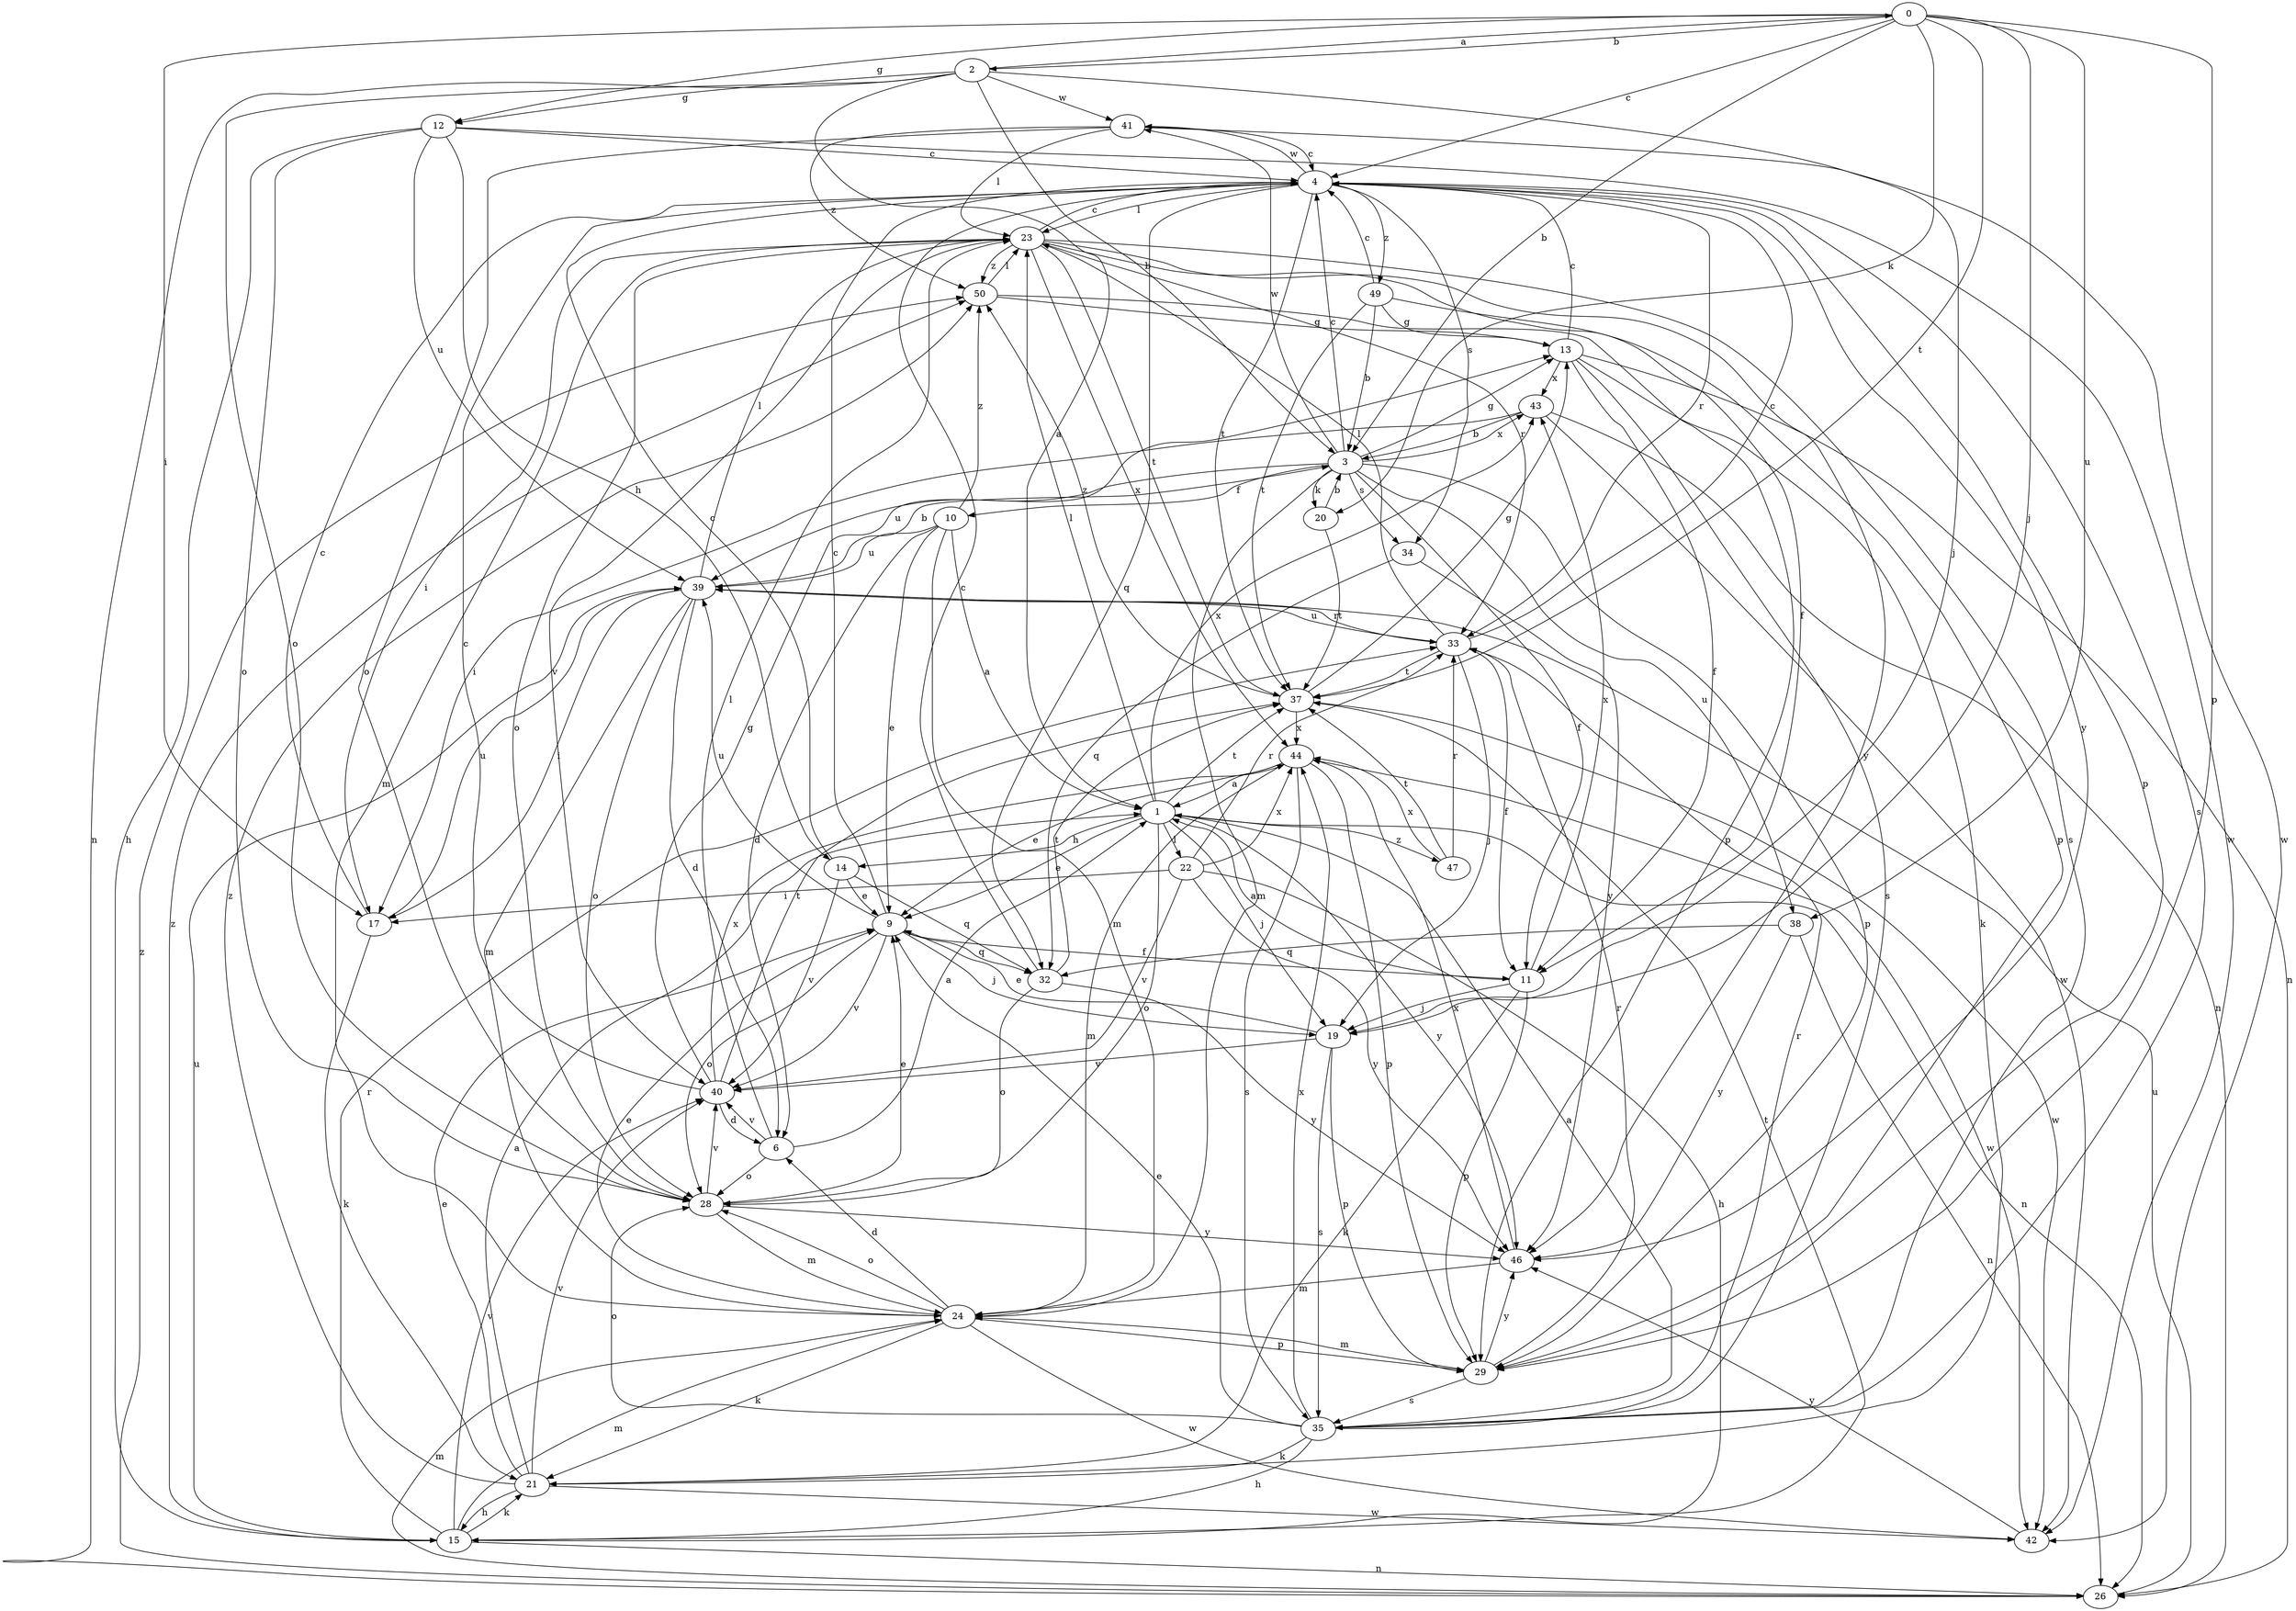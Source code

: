 strict digraph  {
0;
1;
2;
3;
4;
6;
9;
10;
11;
12;
13;
14;
15;
17;
19;
20;
21;
22;
23;
24;
26;
28;
29;
32;
33;
34;
35;
37;
38;
39;
40;
41;
42;
43;
44;
46;
47;
49;
50;
0 -> 2  [label=b];
0 -> 3  [label=b];
0 -> 4  [label=c];
0 -> 12  [label=g];
0 -> 17  [label=i];
0 -> 19  [label=j];
0 -> 20  [label=k];
0 -> 29  [label=p];
0 -> 37  [label=t];
0 -> 38  [label=u];
1 -> 9  [label=e];
1 -> 14  [label=h];
1 -> 19  [label=j];
1 -> 22  [label=l];
1 -> 23  [label=l];
1 -> 26  [label=n];
1 -> 28  [label=o];
1 -> 37  [label=t];
1 -> 43  [label=x];
1 -> 46  [label=y];
1 -> 47  [label=z];
2 -> 0  [label=a];
2 -> 1  [label=a];
2 -> 3  [label=b];
2 -> 12  [label=g];
2 -> 19  [label=j];
2 -> 26  [label=n];
2 -> 28  [label=o];
2 -> 41  [label=w];
3 -> 4  [label=c];
3 -> 10  [label=f];
3 -> 11  [label=f];
3 -> 13  [label=g];
3 -> 20  [label=k];
3 -> 24  [label=m];
3 -> 29  [label=p];
3 -> 34  [label=s];
3 -> 38  [label=u];
3 -> 39  [label=u];
3 -> 41  [label=w];
3 -> 43  [label=x];
4 -> 23  [label=l];
4 -> 29  [label=p];
4 -> 32  [label=q];
4 -> 33  [label=r];
4 -> 34  [label=s];
4 -> 35  [label=s];
4 -> 37  [label=t];
4 -> 41  [label=w];
4 -> 46  [label=y];
4 -> 49  [label=z];
6 -> 1  [label=a];
6 -> 23  [label=l];
6 -> 28  [label=o];
6 -> 40  [label=v];
9 -> 4  [label=c];
9 -> 11  [label=f];
9 -> 19  [label=j];
9 -> 28  [label=o];
9 -> 32  [label=q];
9 -> 39  [label=u];
9 -> 40  [label=v];
10 -> 1  [label=a];
10 -> 6  [label=d];
10 -> 9  [label=e];
10 -> 24  [label=m];
10 -> 39  [label=u];
10 -> 50  [label=z];
11 -> 1  [label=a];
11 -> 19  [label=j];
11 -> 21  [label=k];
11 -> 29  [label=p];
11 -> 43  [label=x];
12 -> 4  [label=c];
12 -> 14  [label=h];
12 -> 15  [label=h];
12 -> 28  [label=o];
12 -> 39  [label=u];
12 -> 42  [label=w];
13 -> 4  [label=c];
13 -> 11  [label=f];
13 -> 21  [label=k];
13 -> 26  [label=n];
13 -> 35  [label=s];
13 -> 43  [label=x];
14 -> 4  [label=c];
14 -> 9  [label=e];
14 -> 32  [label=q];
14 -> 40  [label=v];
15 -> 21  [label=k];
15 -> 24  [label=m];
15 -> 26  [label=n];
15 -> 33  [label=r];
15 -> 37  [label=t];
15 -> 39  [label=u];
15 -> 40  [label=v];
15 -> 50  [label=z];
17 -> 4  [label=c];
17 -> 21  [label=k];
17 -> 39  [label=u];
19 -> 9  [label=e];
19 -> 29  [label=p];
19 -> 35  [label=s];
19 -> 40  [label=v];
20 -> 3  [label=b];
20 -> 37  [label=t];
21 -> 1  [label=a];
21 -> 9  [label=e];
21 -> 15  [label=h];
21 -> 40  [label=v];
21 -> 42  [label=w];
21 -> 50  [label=z];
22 -> 15  [label=h];
22 -> 17  [label=i];
22 -> 33  [label=r];
22 -> 40  [label=v];
22 -> 44  [label=x];
22 -> 46  [label=y];
23 -> 4  [label=c];
23 -> 11  [label=f];
23 -> 17  [label=i];
23 -> 24  [label=m];
23 -> 28  [label=o];
23 -> 33  [label=r];
23 -> 35  [label=s];
23 -> 37  [label=t];
23 -> 40  [label=v];
23 -> 44  [label=x];
23 -> 46  [label=y];
23 -> 50  [label=z];
24 -> 6  [label=d];
24 -> 9  [label=e];
24 -> 21  [label=k];
24 -> 28  [label=o];
24 -> 29  [label=p];
24 -> 42  [label=w];
26 -> 24  [label=m];
26 -> 39  [label=u];
26 -> 50  [label=z];
28 -> 9  [label=e];
28 -> 24  [label=m];
28 -> 40  [label=v];
28 -> 46  [label=y];
29 -> 24  [label=m];
29 -> 33  [label=r];
29 -> 35  [label=s];
29 -> 46  [label=y];
32 -> 4  [label=c];
32 -> 28  [label=o];
32 -> 37  [label=t];
32 -> 46  [label=y];
33 -> 4  [label=c];
33 -> 11  [label=f];
33 -> 19  [label=j];
33 -> 23  [label=l];
33 -> 37  [label=t];
33 -> 39  [label=u];
34 -> 32  [label=q];
34 -> 46  [label=y];
35 -> 1  [label=a];
35 -> 9  [label=e];
35 -> 15  [label=h];
35 -> 21  [label=k];
35 -> 28  [label=o];
35 -> 33  [label=r];
35 -> 44  [label=x];
37 -> 13  [label=g];
37 -> 42  [label=w];
37 -> 44  [label=x];
37 -> 50  [label=z];
38 -> 26  [label=n];
38 -> 32  [label=q];
38 -> 46  [label=y];
39 -> 3  [label=b];
39 -> 6  [label=d];
39 -> 17  [label=i];
39 -> 23  [label=l];
39 -> 24  [label=m];
39 -> 28  [label=o];
39 -> 33  [label=r];
40 -> 4  [label=c];
40 -> 6  [label=d];
40 -> 13  [label=g];
40 -> 37  [label=t];
40 -> 44  [label=x];
41 -> 4  [label=c];
41 -> 23  [label=l];
41 -> 28  [label=o];
41 -> 42  [label=w];
41 -> 50  [label=z];
42 -> 46  [label=y];
43 -> 3  [label=b];
43 -> 17  [label=i];
43 -> 26  [label=n];
43 -> 42  [label=w];
44 -> 1  [label=a];
44 -> 9  [label=e];
44 -> 24  [label=m];
44 -> 29  [label=p];
44 -> 35  [label=s];
44 -> 42  [label=w];
46 -> 24  [label=m];
46 -> 44  [label=x];
47 -> 33  [label=r];
47 -> 37  [label=t];
47 -> 44  [label=x];
49 -> 3  [label=b];
49 -> 4  [label=c];
49 -> 13  [label=g];
49 -> 29  [label=p];
49 -> 37  [label=t];
50 -> 13  [label=g];
50 -> 23  [label=l];
50 -> 29  [label=p];
}
